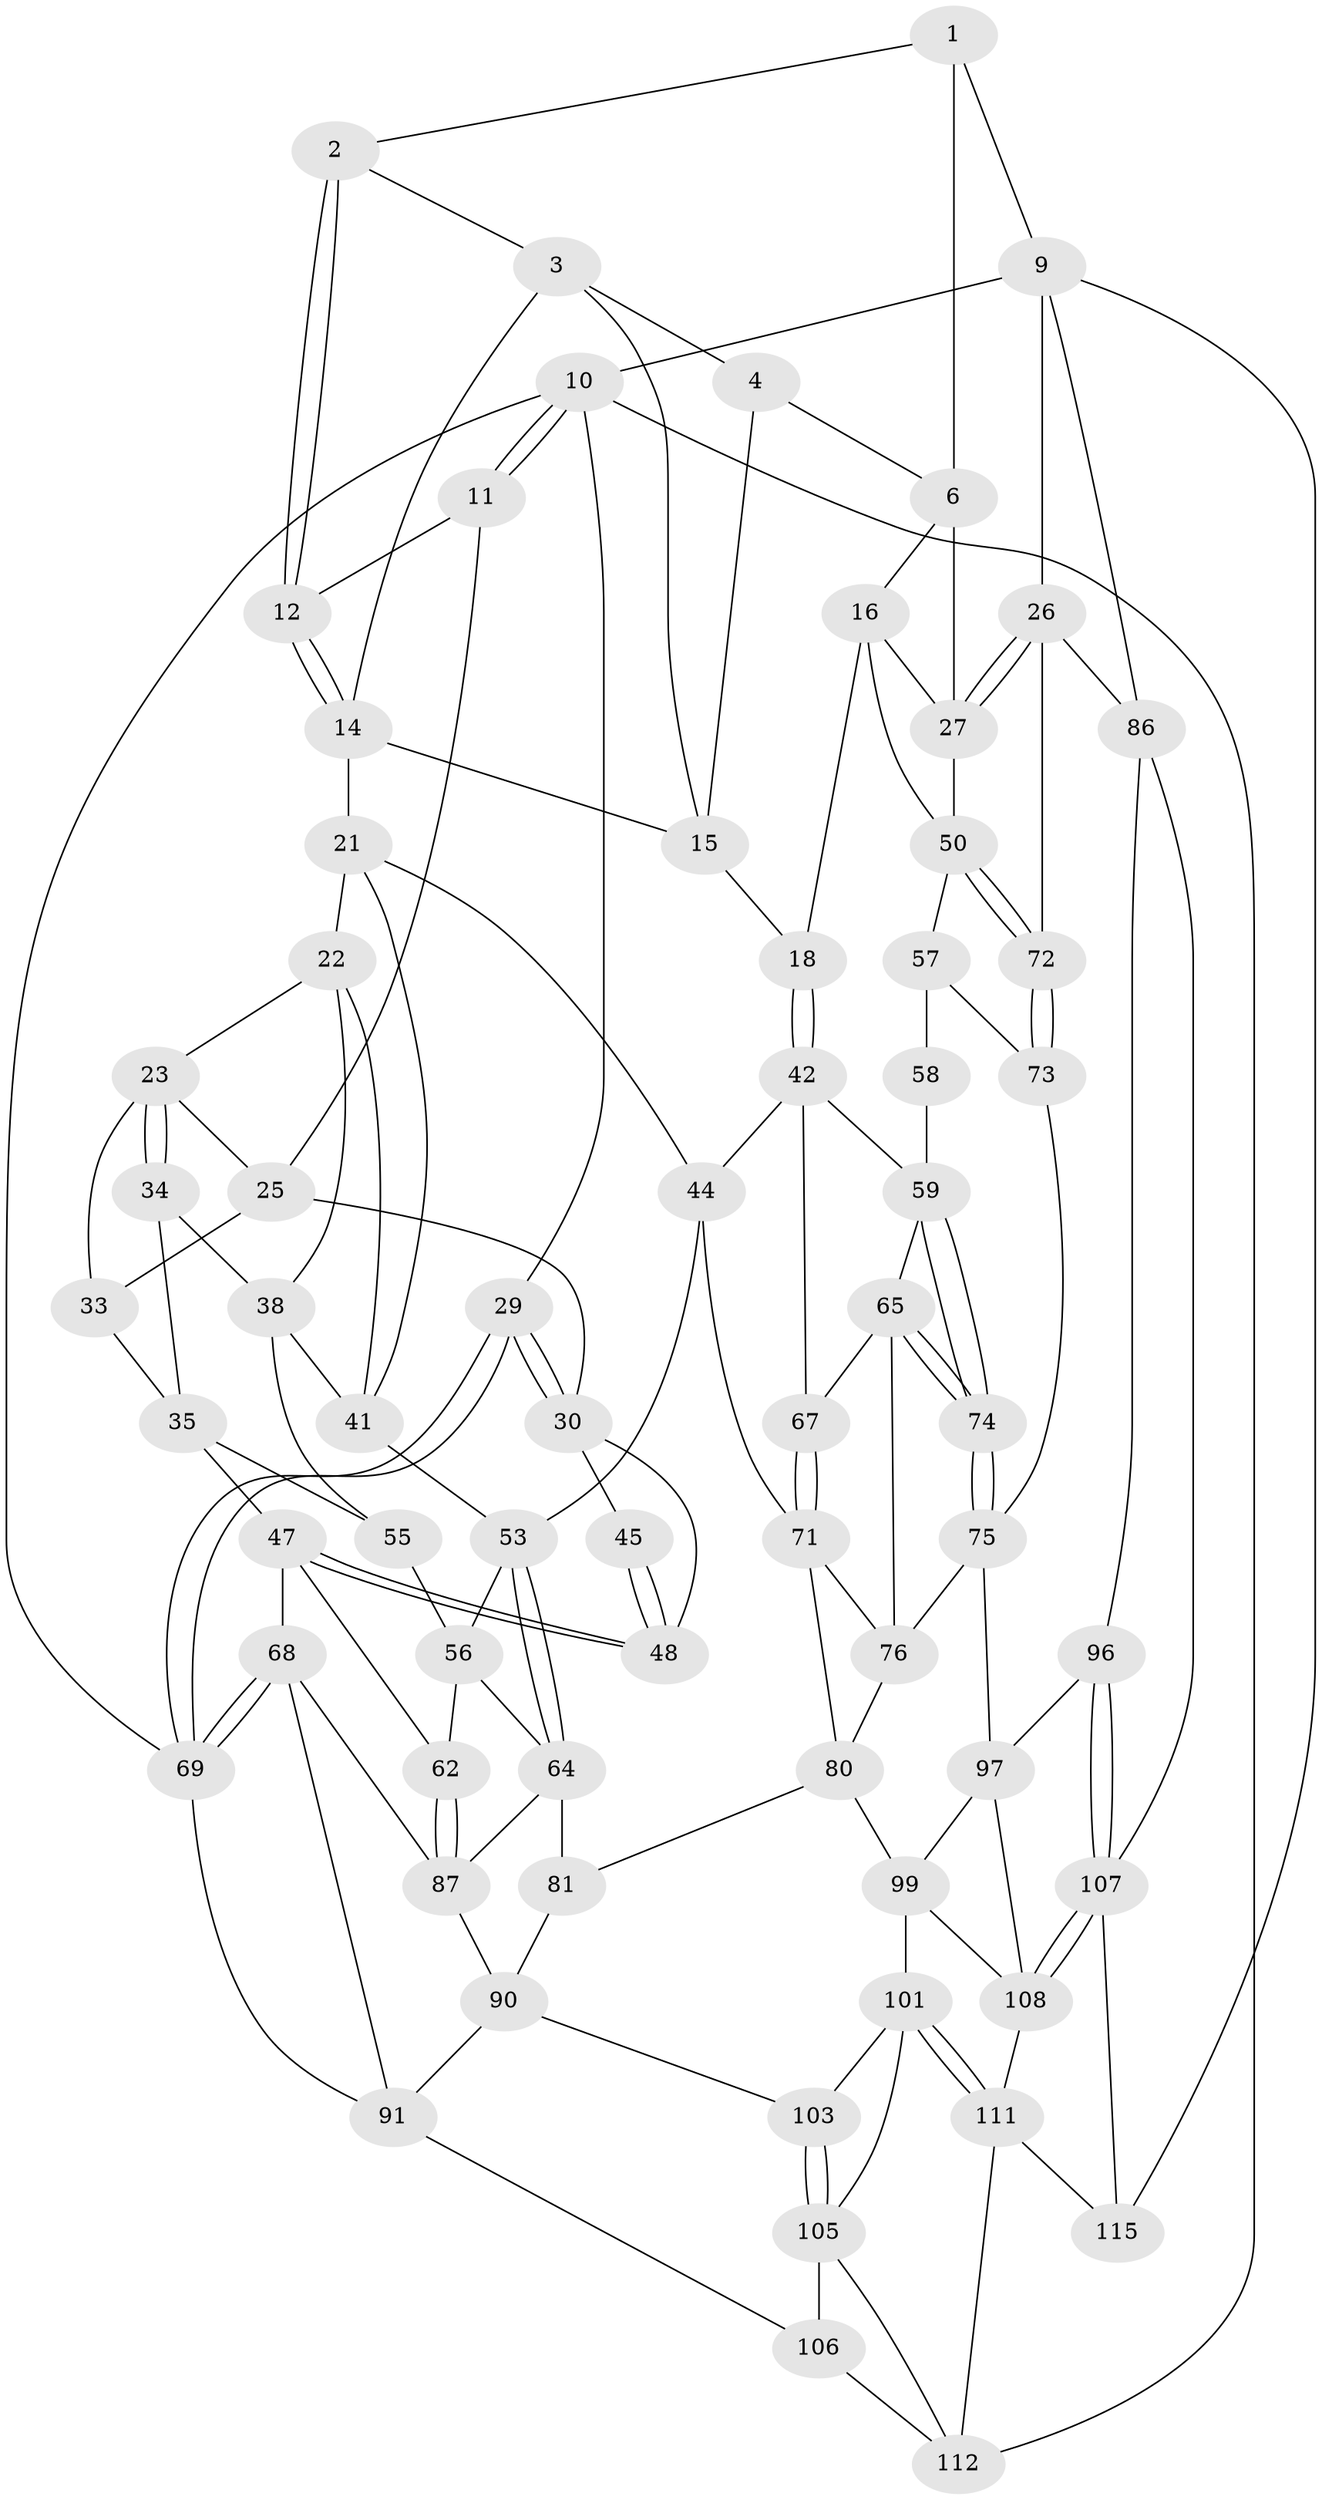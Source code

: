 // original degree distribution, {3: 0.02586206896551724, 4: 0.21551724137931033, 5: 0.5431034482758621, 6: 0.21551724137931033}
// Generated by graph-tools (version 1.1) at 2025/11/02/27/25 16:11:52]
// undirected, 68 vertices, 147 edges
graph export_dot {
graph [start="1"]
  node [color=gray90,style=filled];
  1 [pos="+0.6496115181164964+0",super="+5"];
  2 [pos="+0.35984884825676655+0"];
  3 [pos="+0.5415555236607253+0.07717833098479769",super="+13"];
  4 [pos="+0.6452051231514573+0",super="+8"];
  6 [pos="+0.9124123894147032+0",super="+7"];
  9 [pos="+1+0",super="+85"];
  10 [pos="+0+0",super="+94"];
  11 [pos="+0.1989886371590602+0"];
  12 [pos="+0.2350574960332811+0"];
  14 [pos="+0.4436319679200841+0.17583424553246219",super="+20"];
  15 [pos="+0.5813553322212879+0.09307780408084503",super="+19"];
  16 [pos="+0.7379294190954755+0.23311225440115332",super="+17"];
  18 [pos="+0.6879807459547459+0.2756419893695759"];
  21 [pos="+0.4354893664289059+0.21475124791794864",super="+40"];
  22 [pos="+0.2586400661924678+0.24308197771562354",super="+37"];
  23 [pos="+0.25145675034407794+0.24097084226867657",super="+24"];
  25 [pos="+0.1649925480948828+0.1274924572101182",super="+32"];
  26 [pos="+1+0.2559205847795601",super="+83"];
  27 [pos="+1+0.2593567727411686",super="+28"];
  29 [pos="+0+0.32449492927105617"];
  30 [pos="+0+0.2948912654621514",super="+31"];
  33 [pos="+0.15952857132704745+0.29221877323655826",super="+36"];
  34 [pos="+0.21981261509062122+0.36503281615269256"];
  35 [pos="+0.16000079503938014+0.33079609797894144",super="+46"];
  38 [pos="+0.2490294080729495+0.36567866645111974",super="+39"];
  41 [pos="+0.33154753799842895+0.35132601195800095",super="+49"];
  42 [pos="+0.6841635290109094+0.2846626384279668",super="+43"];
  44 [pos="+0.476465257485555+0.40741518152549144",super="+52"];
  45 [pos="+0.13261682958240784+0.3266928393915568"];
  47 [pos="+0.13419069622914911+0.4377802990720096",super="+63"];
  48 [pos="+0.10641597551969392+0.40343493969130884"];
  50 [pos="+0.9119630061691049+0.4217040621228623",super="+51"];
  53 [pos="+0.35571710241123+0.4815694473259935",super="+54"];
  55 [pos="+0.2197578299338081+0.3859210555853131"];
  56 [pos="+0.23675981506444596+0.40244153305364827",super="+61"];
  57 [pos="+0.8474137291538067+0.43578251458972256",super="+70"];
  58 [pos="+0.7874309060514405+0.4645160683470663"];
  59 [pos="+0.77192227656975+0.4686000641670684",super="+60"];
  62 [pos="+0.13900692047746635+0.5307220650048075"];
  64 [pos="+0.3283751489646845+0.5315435690036489",super="+82"];
  65 [pos="+0.6840425483074875+0.49956805151723177",super="+66"];
  67 [pos="+0.6216321879305632+0.48151868502434436"];
  68 [pos="+0.029963612699287746+0.5496432442933514",super="+88"];
  69 [pos="+0+0.5290258047700795",super="+93"];
  71 [pos="+0.5118321998661929+0.5140193804557629",super="+77"];
  72 [pos="+0.9117908801152712+0.6270897323471276"];
  73 [pos="+0.8294271788618882+0.6290944116750775"];
  74 [pos="+0.7430253324891157+0.5260243481128051"];
  75 [pos="+0.7839271046860429+0.6362417798379522",super="+78"];
  76 [pos="+0.6283619294667854+0.5531151816067795",super="+79"];
  80 [pos="+0.46289581063869306+0.6612135773243293",super="+84"];
  81 [pos="+0.4043422032547891+0.6549059725419492"];
  86 [pos="+1+0.8621886409697223",super="+95"];
  87 [pos="+0.17894282080968485+0.6375479430619185",super="+89"];
  90 [pos="+0.23708145204038394+0.7427689754789608",super="+92"];
  91 [pos="+0.08740877394594355+0.7331827438656237",super="+98"];
  96 [pos="+0.7407761869605488+0.8170107326951241"];
  97 [pos="+0.7393767183290829+0.8158897684596648",super="+104"];
  99 [pos="+0.5219367391797015+0.7983502996130961",super="+100"];
  101 [pos="+0.40188069300336043+0.8781136002476827",super="+102"];
  103 [pos="+0.2834457921769696+0.8066737332403761"];
  105 [pos="+0.2122011611388336+0.8784824770484521",super="+110"];
  106 [pos="+0.16560526081220772+0.8868866352611305"];
  107 [pos="+0.7346152150727266+0.9493732619729768",super="+114"];
  108 [pos="+0.5927806165925217+1",super="+109"];
  111 [pos="+0.40973946139854756+1",super="+113"];
  112 [pos="+0.34424803256704706+1",super="+116"];
  115 [pos="+0.8174277732051799+1"];
  1 -- 2;
  1 -- 9;
  1 -- 6;
  2 -- 3;
  2 -- 12;
  2 -- 12;
  3 -- 4;
  3 -- 14;
  3 -- 15;
  4 -- 15;
  4 -- 6;
  6 -- 27;
  6 -- 16;
  9 -- 10 [weight=2];
  9 -- 26;
  9 -- 115;
  9 -- 86;
  10 -- 11;
  10 -- 11;
  10 -- 29;
  10 -- 112;
  10 -- 69;
  11 -- 12;
  11 -- 25;
  12 -- 14;
  12 -- 14;
  14 -- 21;
  14 -- 15;
  15 -- 18;
  16 -- 27;
  16 -- 18;
  16 -- 50;
  18 -- 42;
  18 -- 42;
  21 -- 22;
  21 -- 41;
  21 -- 44;
  22 -- 23;
  22 -- 38;
  22 -- 41;
  23 -- 34;
  23 -- 34;
  23 -- 25;
  23 -- 33;
  25 -- 30;
  25 -- 33;
  26 -- 27;
  26 -- 27;
  26 -- 72;
  26 -- 86;
  27 -- 50;
  29 -- 30;
  29 -- 30;
  29 -- 69;
  29 -- 69;
  30 -- 48;
  30 -- 45;
  33 -- 35;
  34 -- 35;
  34 -- 38;
  35 -- 47;
  35 -- 55;
  38 -- 41;
  38 -- 55;
  41 -- 53;
  42 -- 59;
  42 -- 67;
  42 -- 44;
  44 -- 53;
  44 -- 71;
  45 -- 48;
  45 -- 48;
  47 -- 48;
  47 -- 48;
  47 -- 68;
  47 -- 62;
  50 -- 72;
  50 -- 72;
  50 -- 57;
  53 -- 64;
  53 -- 64;
  53 -- 56;
  55 -- 56;
  56 -- 64;
  56 -- 62;
  57 -- 58 [weight=2];
  57 -- 73;
  58 -- 59;
  59 -- 74;
  59 -- 74;
  59 -- 65;
  62 -- 87;
  62 -- 87;
  64 -- 81;
  64 -- 87;
  65 -- 74;
  65 -- 74;
  65 -- 67;
  65 -- 76;
  67 -- 71;
  67 -- 71;
  68 -- 69;
  68 -- 69;
  68 -- 91;
  68 -- 87;
  69 -- 91;
  71 -- 80;
  71 -- 76;
  72 -- 73;
  72 -- 73;
  73 -- 75;
  74 -- 75;
  74 -- 75;
  75 -- 97;
  75 -- 76;
  76 -- 80;
  80 -- 81;
  80 -- 99;
  81 -- 90;
  86 -- 96;
  86 -- 107;
  87 -- 90;
  90 -- 91;
  90 -- 103;
  91 -- 106;
  96 -- 97;
  96 -- 107;
  96 -- 107;
  97 -- 99;
  97 -- 108;
  99 -- 101;
  99 -- 108;
  101 -- 111;
  101 -- 111;
  101 -- 103;
  101 -- 105;
  103 -- 105;
  103 -- 105;
  105 -- 106;
  105 -- 112;
  106 -- 112;
  107 -- 108;
  107 -- 108;
  107 -- 115;
  108 -- 111;
  111 -- 112;
  111 -- 115;
}
